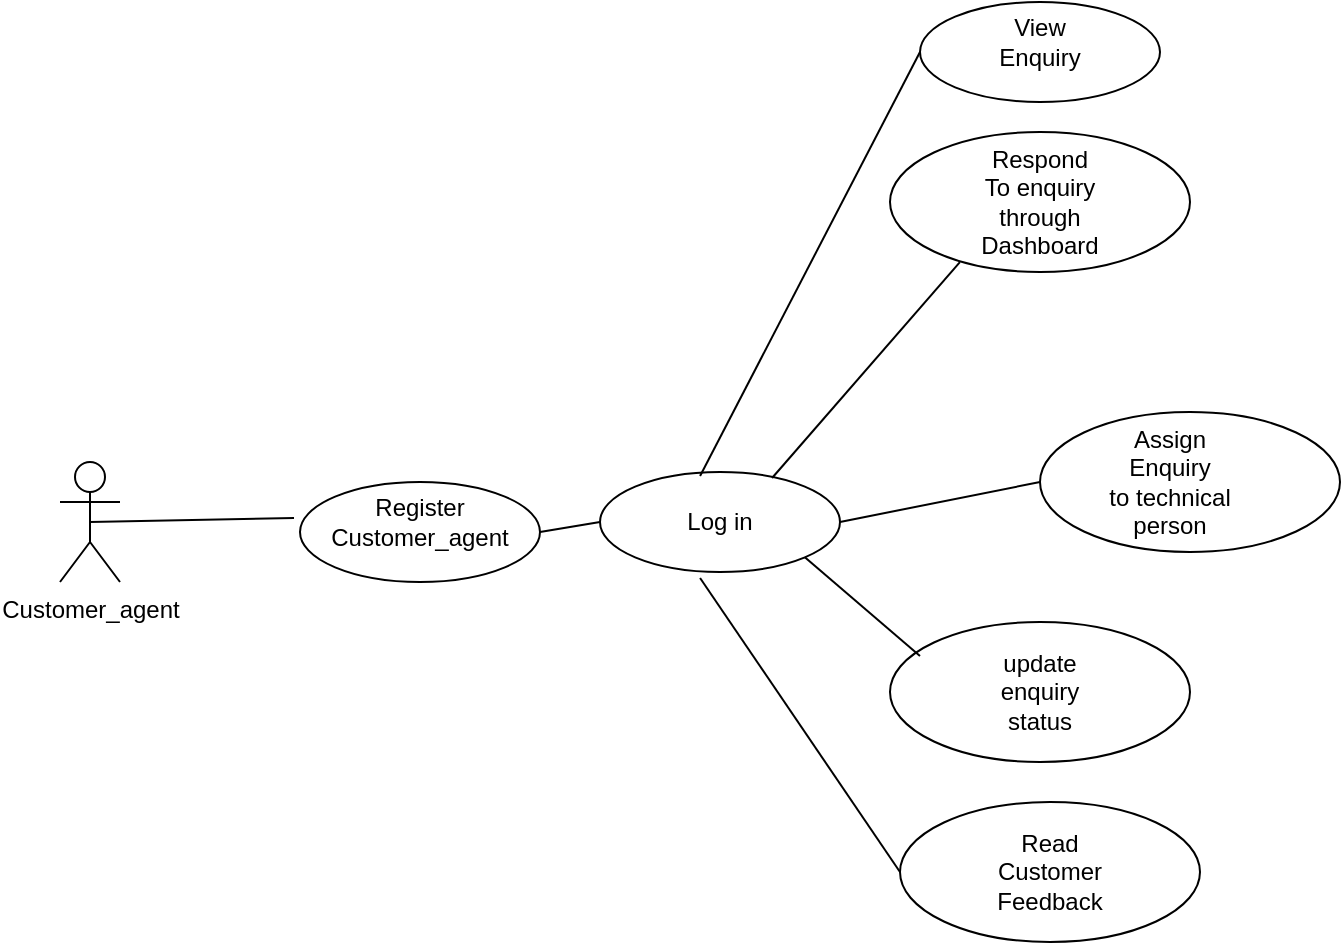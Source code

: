 <mxfile version="21.2.8" type="github">
  <diagram name="Page-1" id="pf8TTYPP2woDrYt7JxfX">
    <mxGraphModel dx="1360" dy="775" grid="1" gridSize="10" guides="1" tooltips="1" connect="1" arrows="1" fold="1" page="1" pageScale="1" pageWidth="827" pageHeight="1169" math="0" shadow="0">
      <root>
        <mxCell id="0" />
        <mxCell id="1" parent="0" />
        <mxCell id="_wmhjDqbsRkrydcH3arH-1" value="Customer_agent" style="shape=umlActor;verticalLabelPosition=bottom;verticalAlign=top;html=1;outlineConnect=0;" vertex="1" parent="1">
          <mxGeometry x="70" y="360" width="30" height="60" as="geometry" />
        </mxCell>
        <mxCell id="_wmhjDqbsRkrydcH3arH-2" value="" style="ellipse;whiteSpace=wrap;html=1;" vertex="1" parent="1">
          <mxGeometry x="190" y="370" width="120" height="50" as="geometry" />
        </mxCell>
        <mxCell id="_wmhjDqbsRkrydcH3arH-3" value="Register Customer_agent" style="text;html=1;strokeColor=none;fillColor=none;align=center;verticalAlign=middle;whiteSpace=wrap;rounded=0;" vertex="1" parent="1">
          <mxGeometry x="220" y="375" width="60" height="30" as="geometry" />
        </mxCell>
        <mxCell id="_wmhjDqbsRkrydcH3arH-4" value="" style="ellipse;whiteSpace=wrap;html=1;" vertex="1" parent="1">
          <mxGeometry x="340" y="365" width="120" height="50" as="geometry" />
        </mxCell>
        <mxCell id="_wmhjDqbsRkrydcH3arH-5" value="Log in" style="text;html=1;strokeColor=none;fillColor=none;align=center;verticalAlign=middle;whiteSpace=wrap;rounded=0;" vertex="1" parent="1">
          <mxGeometry x="370" y="375" width="60" height="30" as="geometry" />
        </mxCell>
        <mxCell id="_wmhjDqbsRkrydcH3arH-6" value="" style="ellipse;whiteSpace=wrap;html=1;" vertex="1" parent="1">
          <mxGeometry x="500" y="130" width="120" height="50" as="geometry" />
        </mxCell>
        <mxCell id="_wmhjDqbsRkrydcH3arH-7" value="View Enquiry" style="text;html=1;strokeColor=none;fillColor=none;align=center;verticalAlign=middle;whiteSpace=wrap;rounded=0;" vertex="1" parent="1">
          <mxGeometry x="530" y="135" width="60" height="30" as="geometry" />
        </mxCell>
        <mxCell id="_wmhjDqbsRkrydcH3arH-8" value="" style="ellipse;whiteSpace=wrap;html=1;" vertex="1" parent="1">
          <mxGeometry x="485" y="195" width="150" height="70" as="geometry" />
        </mxCell>
        <mxCell id="_wmhjDqbsRkrydcH3arH-9" value="Respond To enquiry through Dashboard" style="text;html=1;strokeColor=none;fillColor=none;align=center;verticalAlign=middle;whiteSpace=wrap;rounded=0;" vertex="1" parent="1">
          <mxGeometry x="530" y="215" width="60" height="30" as="geometry" />
        </mxCell>
        <mxCell id="_wmhjDqbsRkrydcH3arH-10" value="" style="ellipse;whiteSpace=wrap;html=1;" vertex="1" parent="1">
          <mxGeometry x="560" y="335" width="150" height="70" as="geometry" />
        </mxCell>
        <mxCell id="_wmhjDqbsRkrydcH3arH-11" value="Assign Enquiry to&amp;nbsp;technical person" style="text;html=1;strokeColor=none;fillColor=none;align=center;verticalAlign=middle;whiteSpace=wrap;rounded=0;" vertex="1" parent="1">
          <mxGeometry x="595" y="355" width="60" height="30" as="geometry" />
        </mxCell>
        <mxCell id="_wmhjDqbsRkrydcH3arH-12" value="" style="ellipse;whiteSpace=wrap;html=1;" vertex="1" parent="1">
          <mxGeometry x="485" y="440" width="150" height="70" as="geometry" />
        </mxCell>
        <mxCell id="_wmhjDqbsRkrydcH3arH-13" value="update enquiry status" style="text;html=1;strokeColor=none;fillColor=none;align=center;verticalAlign=middle;whiteSpace=wrap;rounded=0;" vertex="1" parent="1">
          <mxGeometry x="530" y="460" width="60" height="30" as="geometry" />
        </mxCell>
        <mxCell id="_wmhjDqbsRkrydcH3arH-14" value="" style="ellipse;whiteSpace=wrap;html=1;" vertex="1" parent="1">
          <mxGeometry x="490" y="530" width="150" height="70" as="geometry" />
        </mxCell>
        <mxCell id="_wmhjDqbsRkrydcH3arH-15" value="Read Customer Feedback" style="text;html=1;strokeColor=none;fillColor=none;align=center;verticalAlign=middle;whiteSpace=wrap;rounded=0;" vertex="1" parent="1">
          <mxGeometry x="535" y="550" width="60" height="30" as="geometry" />
        </mxCell>
        <mxCell id="_wmhjDqbsRkrydcH3arH-16" value="" style="endArrow=none;html=1;rounded=0;exitX=0.5;exitY=0.5;exitDx=0;exitDy=0;exitPerimeter=0;entryX=-0.025;entryY=0.36;entryDx=0;entryDy=0;entryPerimeter=0;" edge="1" parent="1" source="_wmhjDqbsRkrydcH3arH-1" target="_wmhjDqbsRkrydcH3arH-2">
          <mxGeometry width="50" height="50" relative="1" as="geometry">
            <mxPoint x="390" y="400" as="sourcePoint" />
            <mxPoint x="440" y="350" as="targetPoint" />
          </mxGeometry>
        </mxCell>
        <mxCell id="_wmhjDqbsRkrydcH3arH-17" value="" style="endArrow=none;html=1;rounded=0;exitX=1;exitY=0.5;exitDx=0;exitDy=0;entryX=0;entryY=0.5;entryDx=0;entryDy=0;" edge="1" parent="1" source="_wmhjDqbsRkrydcH3arH-2" target="_wmhjDqbsRkrydcH3arH-4">
          <mxGeometry width="50" height="50" relative="1" as="geometry">
            <mxPoint x="390" y="400" as="sourcePoint" />
            <mxPoint x="440" y="350" as="targetPoint" />
          </mxGeometry>
        </mxCell>
        <mxCell id="_wmhjDqbsRkrydcH3arH-19" value="" style="endArrow=none;html=1;rounded=0;entryX=0.233;entryY=0.929;entryDx=0;entryDy=0;entryPerimeter=0;exitX=0.717;exitY=0.06;exitDx=0;exitDy=0;exitPerimeter=0;" edge="1" parent="1" source="_wmhjDqbsRkrydcH3arH-4" target="_wmhjDqbsRkrydcH3arH-8">
          <mxGeometry width="50" height="50" relative="1" as="geometry">
            <mxPoint x="430" y="360" as="sourcePoint" />
            <mxPoint x="440" y="350" as="targetPoint" />
          </mxGeometry>
        </mxCell>
        <mxCell id="_wmhjDqbsRkrydcH3arH-20" value="" style="endArrow=none;html=1;rounded=0;entryX=0;entryY=0.5;entryDx=0;entryDy=0;exitX=1;exitY=0.5;exitDx=0;exitDy=0;" edge="1" parent="1" source="_wmhjDqbsRkrydcH3arH-4" target="_wmhjDqbsRkrydcH3arH-10">
          <mxGeometry width="50" height="50" relative="1" as="geometry">
            <mxPoint x="390" y="400" as="sourcePoint" />
            <mxPoint x="440" y="350" as="targetPoint" />
          </mxGeometry>
        </mxCell>
        <mxCell id="_wmhjDqbsRkrydcH3arH-21" value="" style="endArrow=none;html=1;rounded=0;entryX=0;entryY=0.5;entryDx=0;entryDy=0;exitX=0.417;exitY=0.04;exitDx=0;exitDy=0;exitPerimeter=0;" edge="1" parent="1" source="_wmhjDqbsRkrydcH3arH-4" target="_wmhjDqbsRkrydcH3arH-6">
          <mxGeometry width="50" height="50" relative="1" as="geometry">
            <mxPoint x="390" y="400" as="sourcePoint" />
            <mxPoint x="440" y="350" as="targetPoint" />
          </mxGeometry>
        </mxCell>
        <mxCell id="_wmhjDqbsRkrydcH3arH-22" value="" style="endArrow=none;html=1;rounded=0;entryX=0.1;entryY=0.243;entryDx=0;entryDy=0;entryPerimeter=0;exitX=1;exitY=1;exitDx=0;exitDy=0;" edge="1" parent="1" source="_wmhjDqbsRkrydcH3arH-4" target="_wmhjDqbsRkrydcH3arH-12">
          <mxGeometry width="50" height="50" relative="1" as="geometry">
            <mxPoint x="390" y="400" as="sourcePoint" />
            <mxPoint x="440" y="350" as="targetPoint" />
          </mxGeometry>
        </mxCell>
        <mxCell id="_wmhjDqbsRkrydcH3arH-23" value="" style="endArrow=none;html=1;rounded=0;entryX=0;entryY=0.5;entryDx=0;entryDy=0;exitX=0.417;exitY=1.06;exitDx=0;exitDy=0;exitPerimeter=0;" edge="1" parent="1" source="_wmhjDqbsRkrydcH3arH-4" target="_wmhjDqbsRkrydcH3arH-14">
          <mxGeometry width="50" height="50" relative="1" as="geometry">
            <mxPoint x="390" y="420" as="sourcePoint" />
            <mxPoint x="440" y="350" as="targetPoint" />
          </mxGeometry>
        </mxCell>
      </root>
    </mxGraphModel>
  </diagram>
</mxfile>
